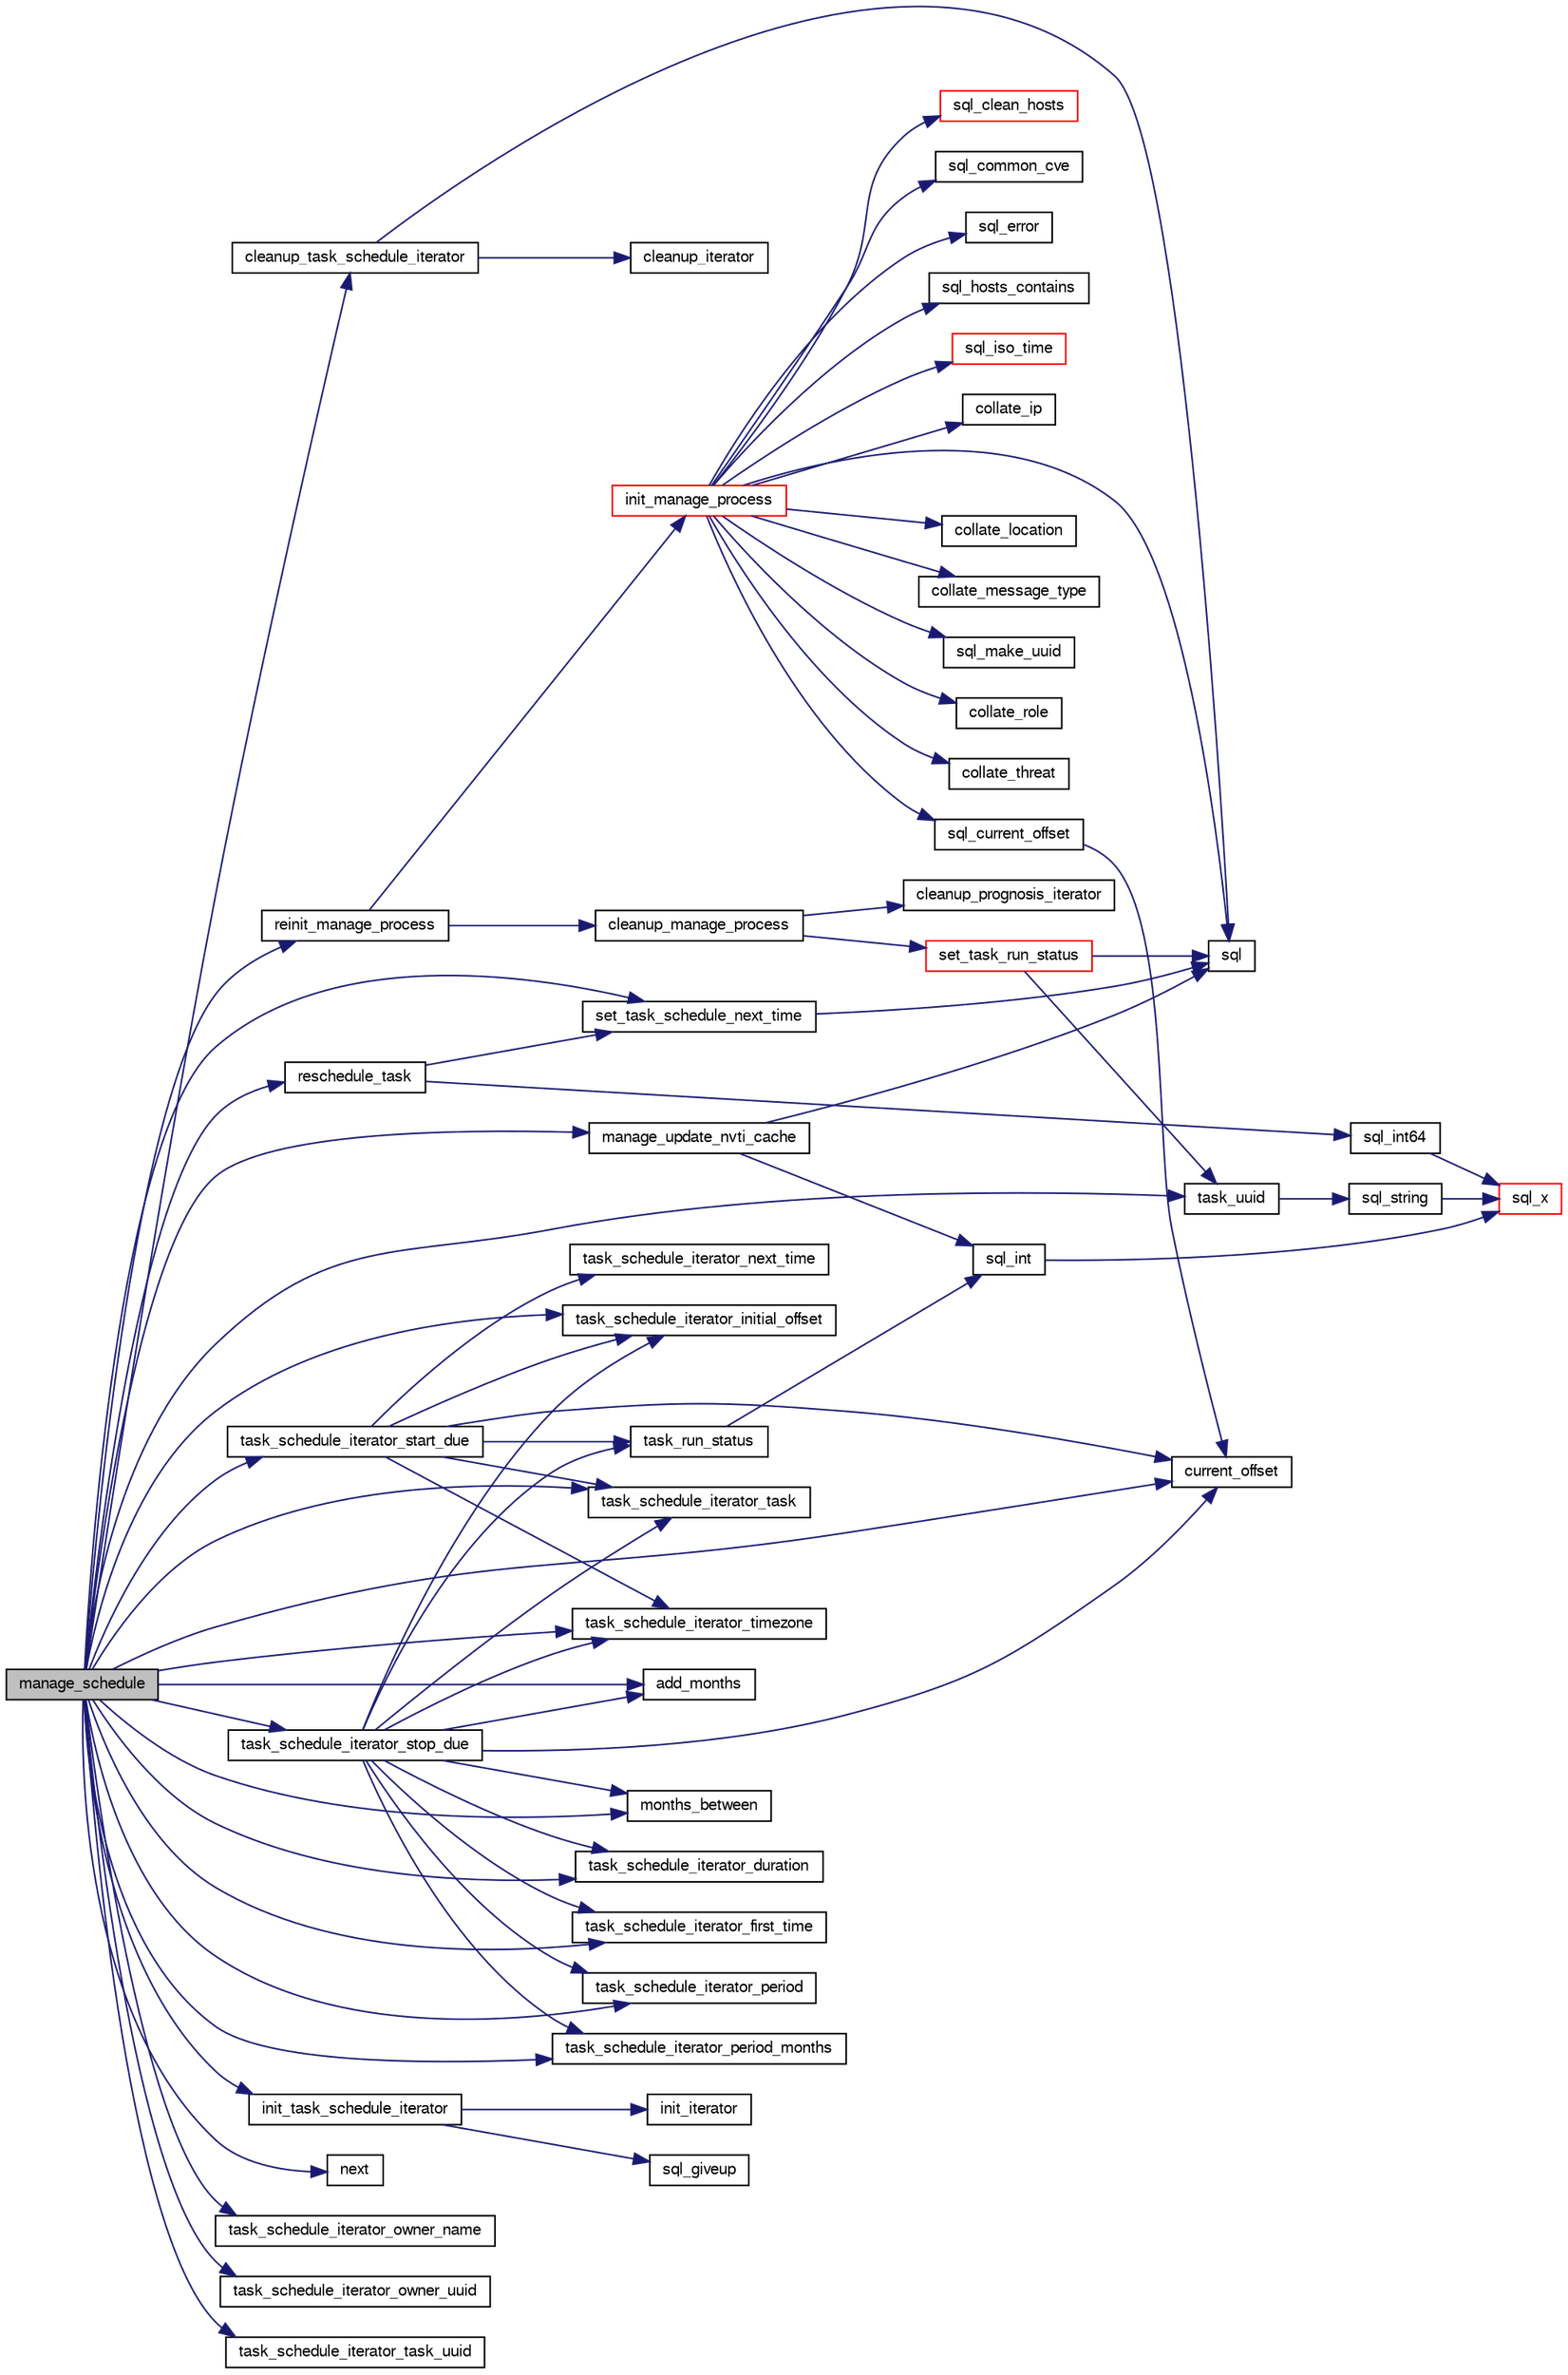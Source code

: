 digraph G
{
  bgcolor="transparent";
  edge [fontname="FreeSans",fontsize="10",labelfontname="FreeSans",labelfontsize="10"];
  node [fontname="FreeSans",fontsize="10",shape=record];
  rankdir=LR;
  Node1 [label="manage_schedule",height=0.2,width=0.4,color="black", fillcolor="grey75", style="filled" fontcolor="black"];
  Node1 -> Node2 [color="midnightblue",fontsize="10",style="solid",fontname="FreeSans"];
  Node2 [label="add_months",height=0.2,width=0.4,color="black",URL="$manage__sql_8c.html#ac2f93247e09ac165faff05bc66621da0",tooltip="Add months to a time."];
  Node1 -> Node3 [color="midnightblue",fontsize="10",style="solid",fontname="FreeSans"];
  Node3 [label="cleanup_task_schedule_iterator",height=0.2,width=0.4,color="black",URL="$manage__sql_8c.html#a9914804b926963b5ee7bef259ea8dfed",tooltip="Cleanup a task schedule iterator."];
  Node3 -> Node4 [color="midnightblue",fontsize="10",style="solid",fontname="FreeSans"];
  Node4 [label="cleanup_iterator",height=0.2,width=0.4,color="black",URL="$manage_8h.html#aa98d17659363974764692d019f4d8172",tooltip="Cleanup an iterator."];
  Node3 -> Node5 [color="midnightblue",fontsize="10",style="solid",fontname="FreeSans"];
  Node5 [label="sql",height=0.2,width=0.4,color="black",URL="$sql_8c.html#ab30e7346a835f4a3edce6f03e16189a8",tooltip="Perform an SQL statement, retrying if database is busy or locked."];
  Node1 -> Node6 [color="midnightblue",fontsize="10",style="solid",fontname="FreeSans"];
  Node6 [label="current_offset",height=0.2,width=0.4,color="black",URL="$manage_8h.html#ad947be3bcf7a587257a8f42c1837def1",tooltip="Get the current offset from UTC of a timezone."];
  Node1 -> Node7 [color="midnightblue",fontsize="10",style="solid",fontname="FreeSans"];
  Node7 [label="init_task_schedule_iterator",height=0.2,width=0.4,color="black",URL="$manage__sql_8c.html#aa7177a660f8c5c5a6d8911e956f45b4b",tooltip="Initialise a task schedule iterator."];
  Node7 -> Node8 [color="midnightblue",fontsize="10",style="solid",fontname="FreeSans"];
  Node8 [label="init_iterator",height=0.2,width=0.4,color="black",URL="$sql_8c.html#a43eb3d41f699d63f44a472aab23c4cda",tooltip="Initialise an iterator."];
  Node7 -> Node9 [color="midnightblue",fontsize="10",style="solid",fontname="FreeSans"];
  Node9 [label="sql_giveup",height=0.2,width=0.4,color="black",URL="$sql_8c.html#a2508658b39c8946a76c7e3454ae02fa1",tooltip="Perform an SQL statement, giving up if database is busy or locked."];
  Node1 -> Node10 [color="midnightblue",fontsize="10",style="solid",fontname="FreeSans"];
  Node10 [label="manage_update_nvti_cache",height=0.2,width=0.4,color="black",URL="$manage__sql_8c.html#a5c926e55c35c77dbd14a9ac8b900915f",tooltip="Update the memory cache of NVTs, if this has been requested."];
  Node10 -> Node5 [color="midnightblue",fontsize="10",style="solid",fontname="FreeSans"];
  Node10 -> Node11 [color="midnightblue",fontsize="10",style="solid",fontname="FreeSans"];
  Node11 [label="sql_int",height=0.2,width=0.4,color="black",URL="$sql_8c.html#a6305a16af4d5ab584b4611d5b5b812fb",tooltip="Get a particular cell from a SQL query, as an int."];
  Node11 -> Node12 [color="midnightblue",fontsize="10",style="solid",fontname="FreeSans"];
  Node12 [label="sql_x",height=0.2,width=0.4,color="red",URL="$sql_8c.html#ab63ed51752618d573ed942351af63511",tooltip="Get a particular cell from a SQL query."];
  Node1 -> Node13 [color="midnightblue",fontsize="10",style="solid",fontname="FreeSans"];
  Node13 [label="months_between",height=0.2,width=0.4,color="black",URL="$manage__sql_8c.html#a4d8a11f127b4ed1ddc697d5c4af30bf5",tooltip="Count number of full months between two times."];
  Node1 -> Node14 [color="midnightblue",fontsize="10",style="solid",fontname="FreeSans"];
  Node14 [label="next",height=0.2,width=0.4,color="black",URL="$manage_8h.html#a821a1a0d4e2daaa3fb6a485ebf0ac67a",tooltip="Increment an iterator."];
  Node1 -> Node15 [color="midnightblue",fontsize="10",style="solid",fontname="FreeSans"];
  Node15 [label="reinit_manage_process",height=0.2,width=0.4,color="black",URL="$manage__sql_8c.html#a7fb02014e697e65c02e7d82e7ff0512b",tooltip="Reinitialize the manage library for a process."];
  Node15 -> Node16 [color="midnightblue",fontsize="10",style="solid",fontname="FreeSans"];
  Node16 [label="cleanup_manage_process",height=0.2,width=0.4,color="black",URL="$manage_8h.html#aac317524d11e3b598603aa08ef6d09b0",tooltip="Cleanup the manage library."];
  Node16 -> Node17 [color="midnightblue",fontsize="10",style="solid",fontname="FreeSans"];
  Node17 [label="cleanup_prognosis_iterator",height=0.2,width=0.4,color="black",URL="$manage__sql_8c.html#a0dc3b4b0efb9de58a5bf722071cc464d",tooltip="Cleanup the prognosis iterator prepared statement."];
  Node16 -> Node18 [color="midnightblue",fontsize="10",style="solid",fontname="FreeSans"];
  Node18 [label="set_task_run_status",height=0.2,width=0.4,color="red",URL="$manage_8h.html#a8607acfa50914954cc41f17d045775e6",tooltip="Set the run state of a task."];
  Node18 -> Node5 [color="midnightblue",fontsize="10",style="solid",fontname="FreeSans"];
  Node18 -> Node19 [color="midnightblue",fontsize="10",style="solid",fontname="FreeSans"];
  Node19 [label="task_uuid",height=0.2,width=0.4,color="black",URL="$manage_8h.html#a7c5ca575001be2933e3ad2af24678f47",tooltip="Return the UUID of a task."];
  Node19 -> Node20 [color="midnightblue",fontsize="10",style="solid",fontname="FreeSans"];
  Node20 [label="sql_string",height=0.2,width=0.4,color="black",URL="$sql_8c.html#a2666d27f1435fe9af46780748f44c492",tooltip="Get a particular cell from a SQL query, as an string."];
  Node20 -> Node12 [color="midnightblue",fontsize="10",style="solid",fontname="FreeSans"];
  Node15 -> Node21 [color="midnightblue",fontsize="10",style="solid",fontname="FreeSans"];
  Node21 [label="init_manage_process",height=0.2,width=0.4,color="red",URL="$manage_8h.html#afb90d7fc423678846bbeab027e38b1c4",tooltip="Initialize the manage library for a process."];
  Node21 -> Node22 [color="midnightblue",fontsize="10",style="solid",fontname="FreeSans"];
  Node22 [label="collate_ip",height=0.2,width=0.4,color="black",URL="$manage__sql_8c.html#ab1097ae390cf1b9565247f54ffd0cfa7",tooltip="Collate two IP addresses."];
  Node21 -> Node23 [color="midnightblue",fontsize="10",style="solid",fontname="FreeSans"];
  Node23 [label="collate_location",height=0.2,width=0.4,color="black",URL="$manage__sql_8c.html#aedf0cc0631d40ce2fbc3566517fb2e11",tooltip="Collate two locations."];
  Node21 -> Node24 [color="midnightblue",fontsize="10",style="solid",fontname="FreeSans"];
  Node24 [label="collate_message_type",height=0.2,width=0.4,color="black",URL="$manage_8h.html#a7bc329e773211a7a4c02f2d9304bc526",tooltip="Collate two message type strings."];
  Node21 -> Node25 [color="midnightblue",fontsize="10",style="solid",fontname="FreeSans"];
  Node25 [label="collate_role",height=0.2,width=0.4,color="black",URL="$manage__sql_8c.html#a80c87ec7c0d13d897c93ae795637158d",tooltip="Collate two role names."];
  Node21 -> Node26 [color="midnightblue",fontsize="10",style="solid",fontname="FreeSans"];
  Node26 [label="collate_threat",height=0.2,width=0.4,color="black",URL="$manage__sql_8c.html#a57bb3a4cc5f6c2ea0a0b2d65569d259c",tooltip="Collate two threat levels."];
  Node21 -> Node5 [color="midnightblue",fontsize="10",style="solid",fontname="FreeSans"];
  Node21 -> Node27 [color="midnightblue",fontsize="10",style="solid",fontname="FreeSans"];
  Node27 [label="sql_clean_hosts",height=0.2,width=0.4,color="red",URL="$sql_8c.html#aa47f1391d990b16371bb3aec6396a2e2",tooltip="Clean a host list."];
  Node21 -> Node28 [color="midnightblue",fontsize="10",style="solid",fontname="FreeSans"];
  Node28 [label="sql_common_cve",height=0.2,width=0.4,color="black",URL="$sql_8c.html#a63744dd7afa7c0e0eeb39cd65e530082",tooltip="Check if a host list contains a host."];
  Node21 -> Node29 [color="midnightblue",fontsize="10",style="solid",fontname="FreeSans"];
  Node29 [label="sql_current_offset",height=0.2,width=0.4,color="black",URL="$sql_8c.html#a046dafa5e1cacd567ff465dfab625e08",tooltip="Get the offset from UTC of the current time for a timezone."];
  Node29 -> Node6 [color="midnightblue",fontsize="10",style="solid",fontname="FreeSans"];
  Node21 -> Node30 [color="midnightblue",fontsize="10",style="solid",fontname="FreeSans"];
  Node30 [label="sql_error",height=0.2,width=0.4,color="black",URL="$sql_8c.html#a48962a61bf108b37ef950f4089f8c1ab",tooltip="Perform an SQL statement, retrying if database is busy or locked."];
  Node21 -> Node31 [color="midnightblue",fontsize="10",style="solid",fontname="FreeSans"];
  Node31 [label="sql_hosts_contains",height=0.2,width=0.4,color="black",URL="$sql_8c.html#ad1d22eaca19f4cf0365b7d3079b5e1e2",tooltip="Check if a host list contains a host."];
  Node21 -> Node32 [color="midnightblue",fontsize="10",style="solid",fontname="FreeSans"];
  Node32 [label="sql_iso_time",height=0.2,width=0.4,color="red",URL="$sql_8c.html#ac071093d6ae76f48e82c5bf4cbf18a74",tooltip="Convert an epoch time into a string in ISO format."];
  Node21 -> Node33 [color="midnightblue",fontsize="10",style="solid",fontname="FreeSans"];
  Node33 [label="sql_make_uuid",height=0.2,width=0.4,color="black",URL="$sql_8c.html#a90ebf546139c21d05eb33339b34022c9",tooltip="Make a UUID."];
  Node1 -> Node34 [color="midnightblue",fontsize="10",style="solid",fontname="FreeSans"];
  Node34 [label="reschedule_task",height=0.2,width=0.4,color="black",URL="$manage_8c.html#a4855b1e67b70882496413511bcd2426e",tooltip="Set a task&#39;s schedule so that it runs again next scheduling round."];
  Node34 -> Node35 [color="midnightblue",fontsize="10",style="solid",fontname="FreeSans"];
  Node35 [label="set_task_schedule_next_time",height=0.2,width=0.4,color="black",URL="$manage__sql_8c.html#a145f27fc3308e74324c30689a20a2f40",tooltip="Set the next time a scheduled task will be due."];
  Node35 -> Node5 [color="midnightblue",fontsize="10",style="solid",fontname="FreeSans"];
  Node34 -> Node36 [color="midnightblue",fontsize="10",style="solid",fontname="FreeSans"];
  Node36 [label="sql_int64",height=0.2,width=0.4,color="black",URL="$sql_8c.html#a50fc1089978be8363ad4c0316db3ec1e",tooltip="Get a particular cell from a SQL query, as an int64."];
  Node36 -> Node12 [color="midnightblue",fontsize="10",style="solid",fontname="FreeSans"];
  Node1 -> Node35 [color="midnightblue",fontsize="10",style="solid",fontname="FreeSans"];
  Node1 -> Node37 [color="midnightblue",fontsize="10",style="solid",fontname="FreeSans"];
  Node37 [label="task_schedule_iterator_duration",height=0.2,width=0.4,color="black",URL="$manage__sql_8c.html#a240516b3dbf961fe7226616f99548b75",tooltip="Get the duration from a task schedule iterator."];
  Node1 -> Node38 [color="midnightblue",fontsize="10",style="solid",fontname="FreeSans"];
  Node38 [label="task_schedule_iterator_first_time",height=0.2,width=0.4,color="black",URL="$manage__sql_8c.html#a5658787271de19886e28d099a8184f0d",tooltip="Get the first time from a task schedule iterator."];
  Node1 -> Node39 [color="midnightblue",fontsize="10",style="solid",fontname="FreeSans"];
  Node39 [label="task_schedule_iterator_initial_offset",height=0.2,width=0.4,color="black",URL="$manage__sql_8c.html#a81e6f340b209a7f5d041d8dff71e1807",tooltip="Get the initial offset from a task schedule iterator."];
  Node1 -> Node40 [color="midnightblue",fontsize="10",style="solid",fontname="FreeSans"];
  Node40 [label="task_schedule_iterator_owner_name",height=0.2,width=0.4,color="black",URL="$manage__sql_8h.html#a88a3a30293dacc45142cdc9bcfe37ea3"];
  Node1 -> Node41 [color="midnightblue",fontsize="10",style="solid",fontname="FreeSans"];
  Node41 [label="task_schedule_iterator_owner_uuid",height=0.2,width=0.4,color="black",URL="$manage__sql_8h.html#abadef25a6616c3b44df4799203a73688"];
  Node1 -> Node42 [color="midnightblue",fontsize="10",style="solid",fontname="FreeSans"];
  Node42 [label="task_schedule_iterator_period",height=0.2,width=0.4,color="black",URL="$manage__sql_8c.html#ad484f19669b6b29e624a088be089327e",tooltip="Get the period from a task schedule iterator."];
  Node1 -> Node43 [color="midnightblue",fontsize="10",style="solid",fontname="FreeSans"];
  Node43 [label="task_schedule_iterator_period_months",height=0.2,width=0.4,color="black",URL="$manage__sql_8c.html#af07d25dee29fdf628a9e5be314689280",tooltip="Get the period months from a task schedule iterator."];
  Node1 -> Node44 [color="midnightblue",fontsize="10",style="solid",fontname="FreeSans"];
  Node44 [label="task_schedule_iterator_start_due",height=0.2,width=0.4,color="black",URL="$manage__sql_8c.html#ad69801112986c577362e6891d58f611d",tooltip="Get the start due state from a task schedule iterator."];
  Node44 -> Node6 [color="midnightblue",fontsize="10",style="solid",fontname="FreeSans"];
  Node44 -> Node45 [color="midnightblue",fontsize="10",style="solid",fontname="FreeSans"];
  Node45 [label="task_run_status",height=0.2,width=0.4,color="black",URL="$manage_8h.html#a6ee81446351e254b95a54483210f1ada",tooltip="Return the run state of a task."];
  Node45 -> Node11 [color="midnightblue",fontsize="10",style="solid",fontname="FreeSans"];
  Node44 -> Node39 [color="midnightblue",fontsize="10",style="solid",fontname="FreeSans"];
  Node44 -> Node46 [color="midnightblue",fontsize="10",style="solid",fontname="FreeSans"];
  Node46 [label="task_schedule_iterator_next_time",height=0.2,width=0.4,color="black",URL="$manage__sql_8c.html#ad0e2a863cb324923156e8b58643c76db",tooltip="Get the next time from a task schedule iterator."];
  Node44 -> Node47 [color="midnightblue",fontsize="10",style="solid",fontname="FreeSans"];
  Node47 [label="task_schedule_iterator_task",height=0.2,width=0.4,color="black",URL="$manage__sql_8c.html#afdcf8f727799b924087daf594de32f18",tooltip="Get the task from a task schedule iterator."];
  Node44 -> Node48 [color="midnightblue",fontsize="10",style="solid",fontname="FreeSans"];
  Node48 [label="task_schedule_iterator_timezone",height=0.2,width=0.4,color="black",URL="$manage__sql_8h.html#a4d7d56043c79fe9c341967ccd90501d6"];
  Node1 -> Node49 [color="midnightblue",fontsize="10",style="solid",fontname="FreeSans"];
  Node49 [label="task_schedule_iterator_stop_due",height=0.2,width=0.4,color="black",URL="$manage__sql_8c.html#a4de703beff7bc688000149ff8ab3300c",tooltip="Get the stop due state from a task schedule iterator."];
  Node49 -> Node2 [color="midnightblue",fontsize="10",style="solid",fontname="FreeSans"];
  Node49 -> Node6 [color="midnightblue",fontsize="10",style="solid",fontname="FreeSans"];
  Node49 -> Node13 [color="midnightblue",fontsize="10",style="solid",fontname="FreeSans"];
  Node49 -> Node45 [color="midnightblue",fontsize="10",style="solid",fontname="FreeSans"];
  Node49 -> Node37 [color="midnightblue",fontsize="10",style="solid",fontname="FreeSans"];
  Node49 -> Node38 [color="midnightblue",fontsize="10",style="solid",fontname="FreeSans"];
  Node49 -> Node39 [color="midnightblue",fontsize="10",style="solid",fontname="FreeSans"];
  Node49 -> Node42 [color="midnightblue",fontsize="10",style="solid",fontname="FreeSans"];
  Node49 -> Node43 [color="midnightblue",fontsize="10",style="solid",fontname="FreeSans"];
  Node49 -> Node47 [color="midnightblue",fontsize="10",style="solid",fontname="FreeSans"];
  Node49 -> Node48 [color="midnightblue",fontsize="10",style="solid",fontname="FreeSans"];
  Node1 -> Node47 [color="midnightblue",fontsize="10",style="solid",fontname="FreeSans"];
  Node1 -> Node50 [color="midnightblue",fontsize="10",style="solid",fontname="FreeSans"];
  Node50 [label="task_schedule_iterator_task_uuid",height=0.2,width=0.4,color="black",URL="$manage__sql_8h.html#aba667ef2b1d68eaa10e65f5394b26ded"];
  Node1 -> Node48 [color="midnightblue",fontsize="10",style="solid",fontname="FreeSans"];
  Node1 -> Node19 [color="midnightblue",fontsize="10",style="solid",fontname="FreeSans"];
}
